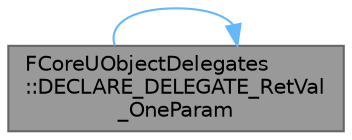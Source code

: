 digraph "FCoreUObjectDelegates::DECLARE_DELEGATE_RetVal_OneParam"
{
 // INTERACTIVE_SVG=YES
 // LATEX_PDF_SIZE
  bgcolor="transparent";
  edge [fontname=Helvetica,fontsize=10,labelfontname=Helvetica,labelfontsize=10];
  node [fontname=Helvetica,fontsize=10,shape=box,height=0.2,width=0.4];
  rankdir="LR";
  Node1 [id="Node000001",label="FCoreUObjectDelegates\l::DECLARE_DELEGATE_RetVal\l_OneParam",height=0.2,width=0.4,color="gray40", fillcolor="grey60", style="filled", fontcolor="black",tooltip="Delegate used by SavePackage() to create the package backup."];
  Node1 -> Node1 [id="edge1_Node000001_Node000001",color="steelblue1",style="solid",tooltip=" "];
}
